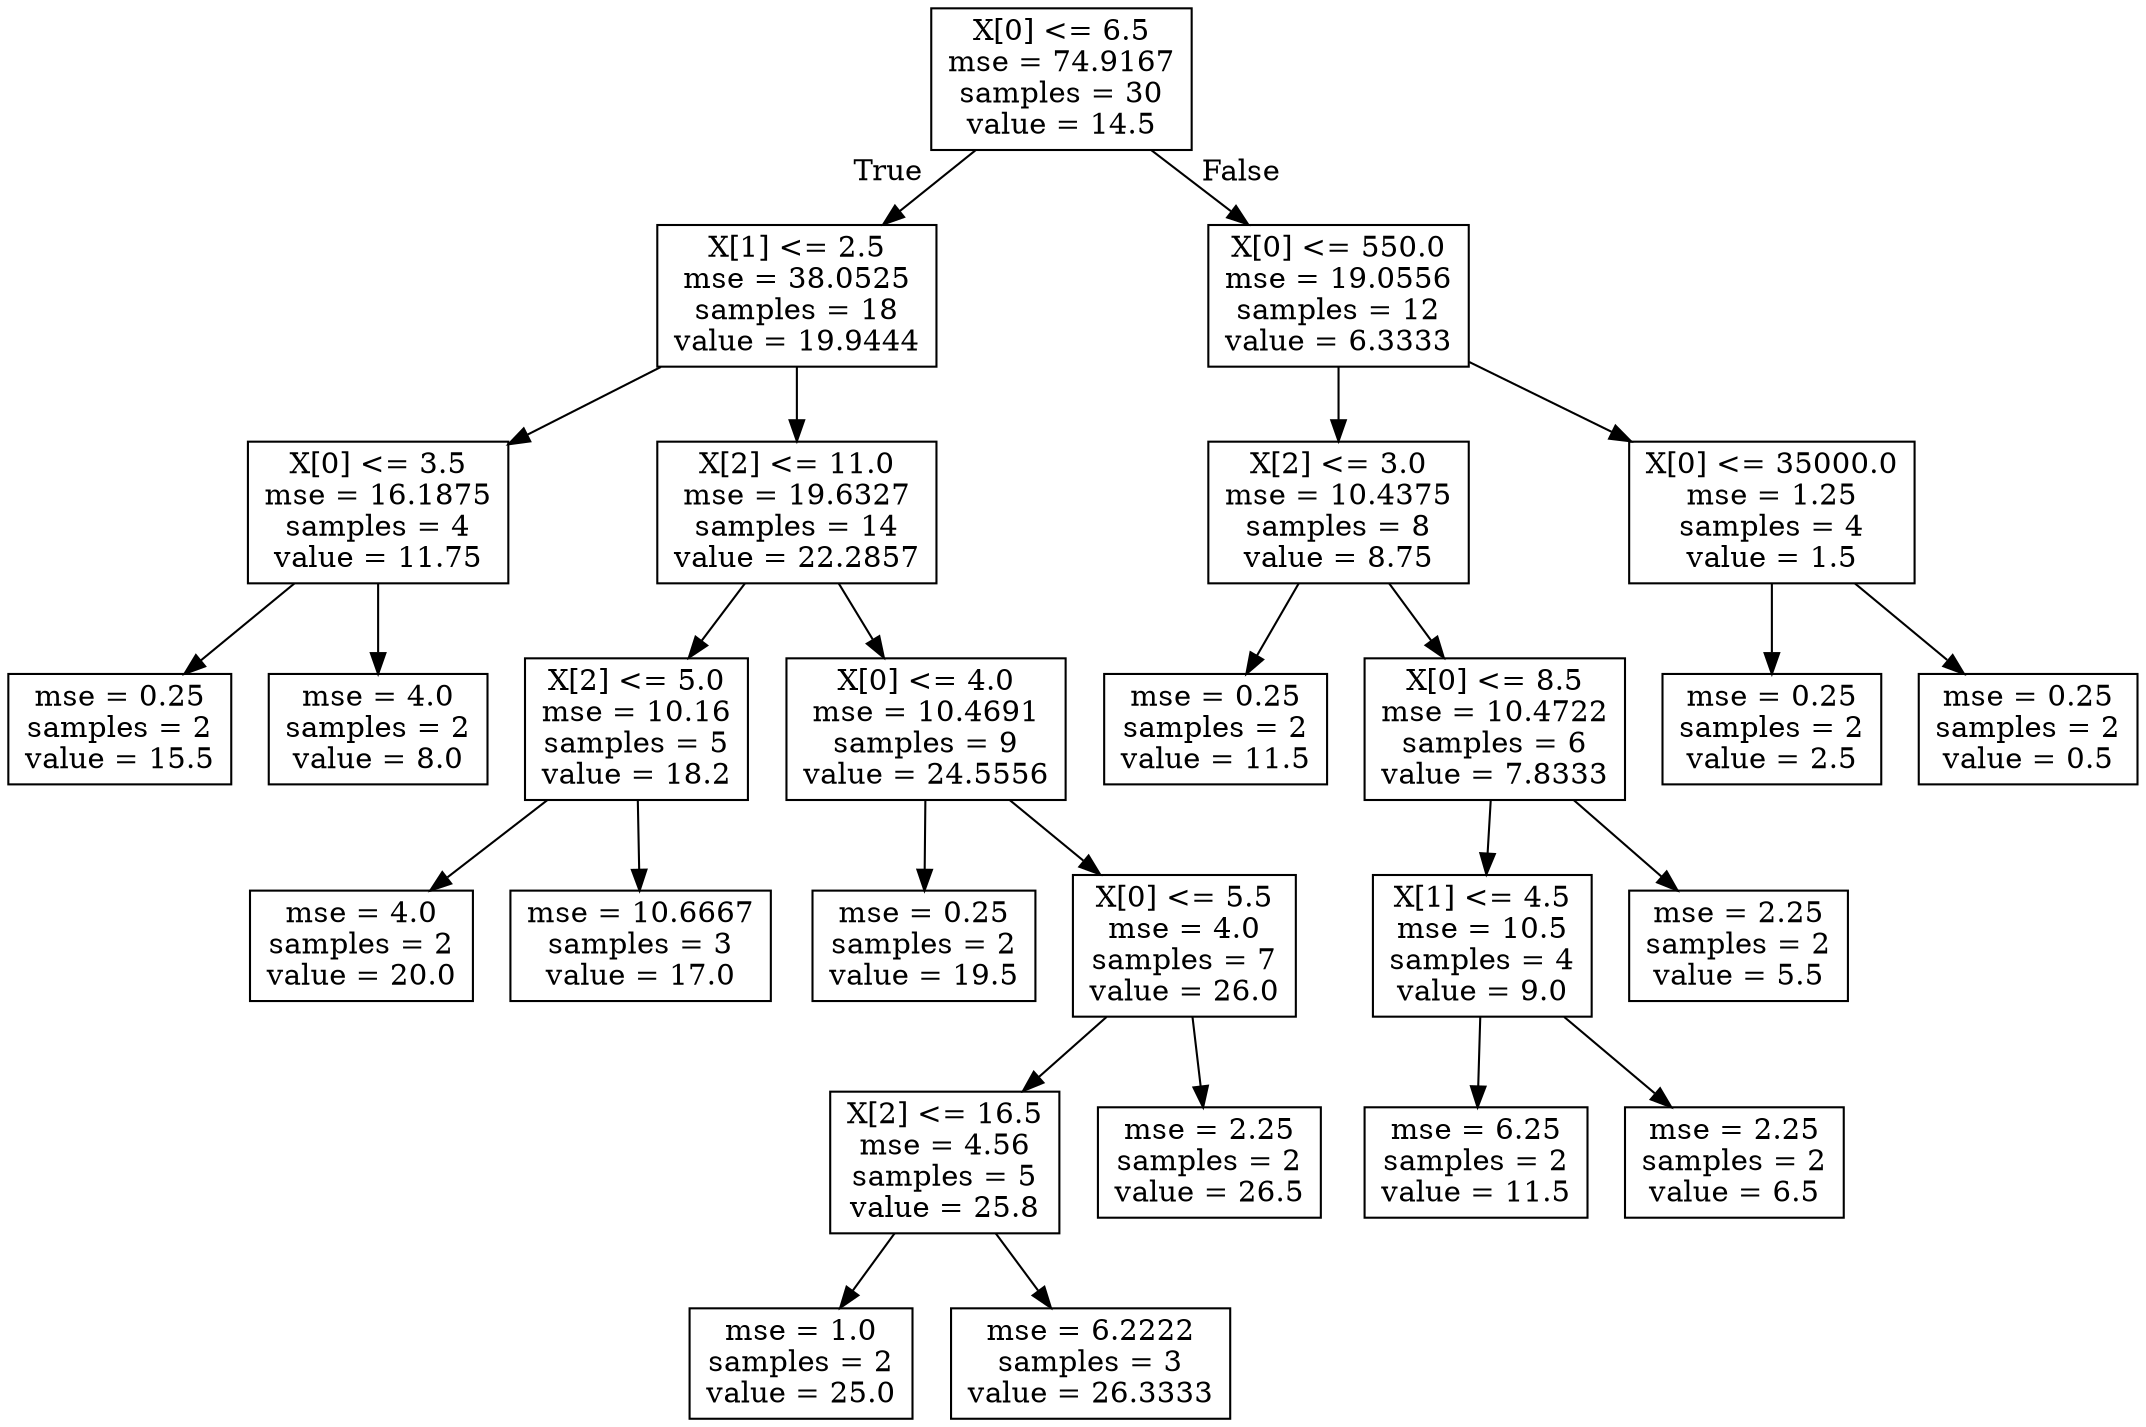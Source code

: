 digraph Tree {
node [shape=box] ;
0 [label="X[0] <= 6.5\nmse = 74.9167\nsamples = 30\nvalue = 14.5"] ;
1 [label="X[1] <= 2.5\nmse = 38.0525\nsamples = 18\nvalue = 19.9444"] ;
0 -> 1 [labeldistance=2.5, labelangle=45, headlabel="True"] ;
2 [label="X[0] <= 3.5\nmse = 16.1875\nsamples = 4\nvalue = 11.75"] ;
1 -> 2 ;
3 [label="mse = 0.25\nsamples = 2\nvalue = 15.5"] ;
2 -> 3 ;
4 [label="mse = 4.0\nsamples = 2\nvalue = 8.0"] ;
2 -> 4 ;
5 [label="X[2] <= 11.0\nmse = 19.6327\nsamples = 14\nvalue = 22.2857"] ;
1 -> 5 ;
6 [label="X[2] <= 5.0\nmse = 10.16\nsamples = 5\nvalue = 18.2"] ;
5 -> 6 ;
7 [label="mse = 4.0\nsamples = 2\nvalue = 20.0"] ;
6 -> 7 ;
8 [label="mse = 10.6667\nsamples = 3\nvalue = 17.0"] ;
6 -> 8 ;
9 [label="X[0] <= 4.0\nmse = 10.4691\nsamples = 9\nvalue = 24.5556"] ;
5 -> 9 ;
10 [label="mse = 0.25\nsamples = 2\nvalue = 19.5"] ;
9 -> 10 ;
11 [label="X[0] <= 5.5\nmse = 4.0\nsamples = 7\nvalue = 26.0"] ;
9 -> 11 ;
12 [label="X[2] <= 16.5\nmse = 4.56\nsamples = 5\nvalue = 25.8"] ;
11 -> 12 ;
13 [label="mse = 1.0\nsamples = 2\nvalue = 25.0"] ;
12 -> 13 ;
14 [label="mse = 6.2222\nsamples = 3\nvalue = 26.3333"] ;
12 -> 14 ;
15 [label="mse = 2.25\nsamples = 2\nvalue = 26.5"] ;
11 -> 15 ;
16 [label="X[0] <= 550.0\nmse = 19.0556\nsamples = 12\nvalue = 6.3333"] ;
0 -> 16 [labeldistance=2.5, labelangle=-45, headlabel="False"] ;
17 [label="X[2] <= 3.0\nmse = 10.4375\nsamples = 8\nvalue = 8.75"] ;
16 -> 17 ;
18 [label="mse = 0.25\nsamples = 2\nvalue = 11.5"] ;
17 -> 18 ;
19 [label="X[0] <= 8.5\nmse = 10.4722\nsamples = 6\nvalue = 7.8333"] ;
17 -> 19 ;
20 [label="X[1] <= 4.5\nmse = 10.5\nsamples = 4\nvalue = 9.0"] ;
19 -> 20 ;
21 [label="mse = 6.25\nsamples = 2\nvalue = 11.5"] ;
20 -> 21 ;
22 [label="mse = 2.25\nsamples = 2\nvalue = 6.5"] ;
20 -> 22 ;
23 [label="mse = 2.25\nsamples = 2\nvalue = 5.5"] ;
19 -> 23 ;
24 [label="X[0] <= 35000.0\nmse = 1.25\nsamples = 4\nvalue = 1.5"] ;
16 -> 24 ;
25 [label="mse = 0.25\nsamples = 2\nvalue = 2.5"] ;
24 -> 25 ;
26 [label="mse = 0.25\nsamples = 2\nvalue = 0.5"] ;
24 -> 26 ;
}